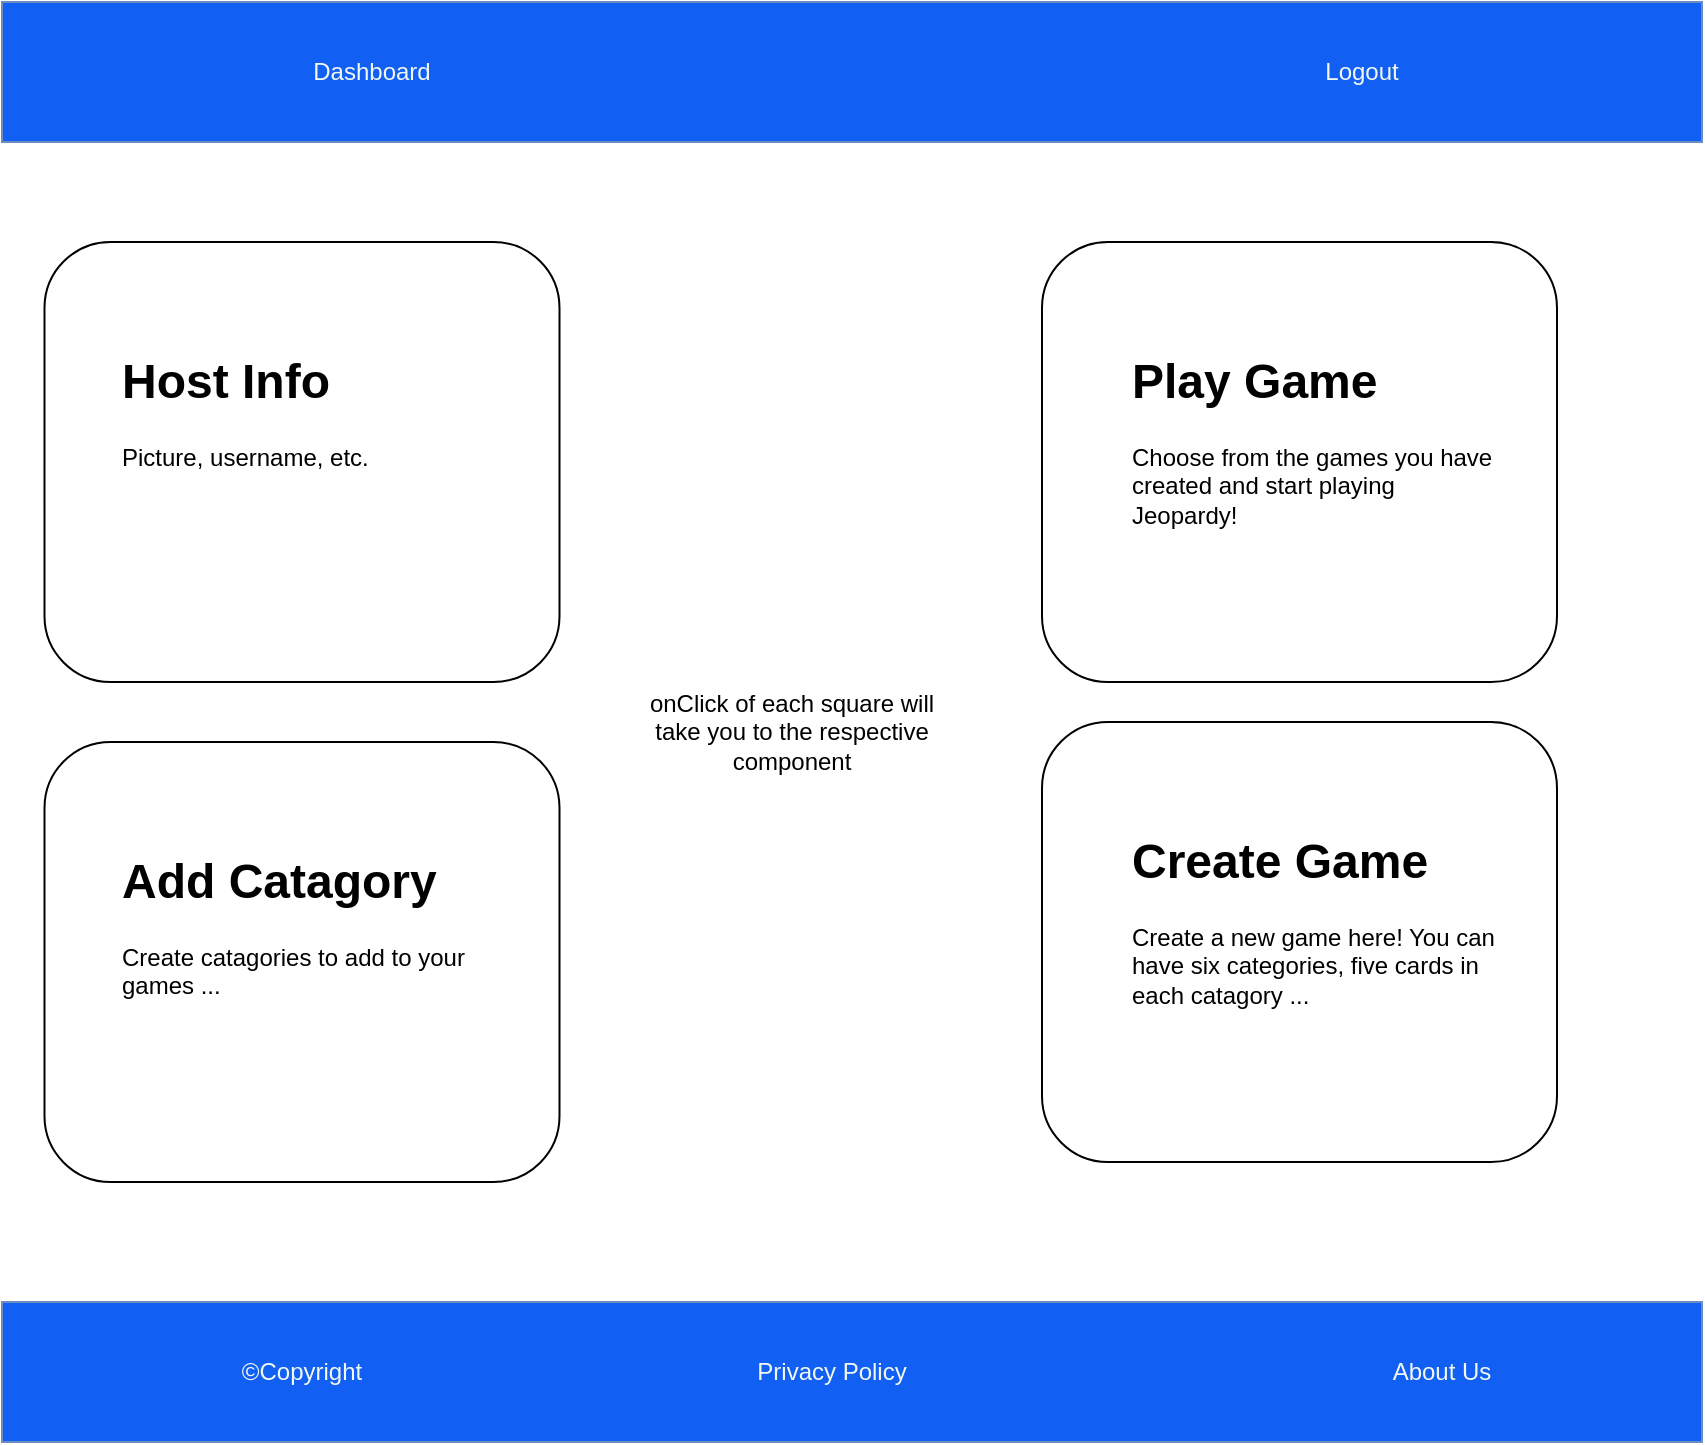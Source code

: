 <mxfile version="20.3.0" type="device"><diagram id="fvQrUP8hThEVy_PcrRIc" name="Page-1"><mxGraphModel dx="862" dy="545" grid="1" gridSize="10" guides="1" tooltips="1" connect="1" arrows="1" fold="1" page="1" pageScale="1" pageWidth="850" pageHeight="1100" math="0" shadow="0"><root><mxCell id="0"/><mxCell id="1" parent="0"/><mxCell id="vDe9gCnrkB2ip9gjzLAA-1" value="" style="rounded=0;whiteSpace=wrap;html=1;fillColor=#115FF3;strokeColor=#6c8ebf;" parent="1" vertex="1"><mxGeometry width="850" height="70" as="geometry"/></mxCell><mxCell id="vDe9gCnrkB2ip9gjzLAA-2" value="Dashboard" style="text;html=1;strokeColor=none;fillColor=none;align=center;verticalAlign=middle;whiteSpace=wrap;rounded=0;fontColor=#F1F8F0;" parent="1" vertex="1"><mxGeometry x="140" y="20" width="90" height="30" as="geometry"/></mxCell><mxCell id="vDe9gCnrkB2ip9gjzLAA-3" value="Logout" style="text;html=1;strokeColor=none;fillColor=none;align=center;verticalAlign=middle;whiteSpace=wrap;rounded=0;fontColor=#F1F8F0;" parent="1" vertex="1"><mxGeometry x="650" y="20" width="60" height="30" as="geometry"/></mxCell><mxCell id="vDe9gCnrkB2ip9gjzLAA-6" value="" style="rounded=1;whiteSpace=wrap;html=1;" parent="1" vertex="1"><mxGeometry x="520" y="360" width="257.5" height="220" as="geometry"/></mxCell><mxCell id="vDe9gCnrkB2ip9gjzLAA-7" value="" style="rounded=1;whiteSpace=wrap;html=1;" parent="1" vertex="1"><mxGeometry x="520" y="120" width="257.5" height="220" as="geometry"/></mxCell><mxCell id="vDe9gCnrkB2ip9gjzLAA-8" value="&lt;h1&gt;Create Game&lt;/h1&gt;&lt;p&gt;Create a new game here! You can have six categories, five cards in each catagory ...&lt;/p&gt;" style="text;html=1;strokeColor=none;fillColor=none;spacing=5;spacingTop=-20;whiteSpace=wrap;overflow=hidden;rounded=0;" parent="1" vertex="1"><mxGeometry x="560" y="410" width="190" height="120" as="geometry"/></mxCell><mxCell id="vDe9gCnrkB2ip9gjzLAA-9" value="&lt;h1&gt;Play Game&lt;/h1&gt;&lt;p&gt;Choose from the games you have created and start playing Jeopardy!&lt;/p&gt;" style="text;html=1;strokeColor=none;fillColor=none;spacing=5;spacingTop=-20;whiteSpace=wrap;overflow=hidden;rounded=0;" parent="1" vertex="1"><mxGeometry x="560" y="170" width="190" height="120" as="geometry"/></mxCell><mxCell id="vDe9gCnrkB2ip9gjzLAA-10" value="onClick of each square will take you to the respective component" style="text;html=1;strokeColor=none;fillColor=none;align=center;verticalAlign=middle;whiteSpace=wrap;rounded=0;" parent="1" vertex="1"><mxGeometry x="310" y="350" width="170" height="30" as="geometry"/></mxCell><mxCell id="vDe9gCnrkB2ip9gjzLAA-12" value="" style="rounded=0;whiteSpace=wrap;html=1;fillColor=#115FF3;strokeColor=#6c8ebf;fontColor=#F1F8F0;" parent="1" vertex="1"><mxGeometry y="650" width="850" height="70" as="geometry"/></mxCell><mxCell id="vDe9gCnrkB2ip9gjzLAA-13" value="About Us" style="text;html=1;strokeColor=none;fillColor=none;align=center;verticalAlign=middle;whiteSpace=wrap;rounded=0;fontColor=#F1F8F0;" parent="1" vertex="1"><mxGeometry x="690" y="670" width="60" height="30" as="geometry"/></mxCell><mxCell id="vDe9gCnrkB2ip9gjzLAA-14" value="Privacy Policy" style="text;html=1;strokeColor=none;fillColor=none;align=center;verticalAlign=middle;whiteSpace=wrap;rounded=0;fontColor=#F1F8F0;" parent="1" vertex="1"><mxGeometry x="375" y="670" width="80" height="30" as="geometry"/></mxCell><mxCell id="vDe9gCnrkB2ip9gjzLAA-15" value="©Copyright" style="text;html=1;strokeColor=none;fillColor=none;align=center;verticalAlign=middle;whiteSpace=wrap;rounded=0;fontColor=#F1F8F0;" parent="1" vertex="1"><mxGeometry x="110" y="670" width="80" height="30" as="geometry"/></mxCell><mxCell id="5akEgZ7o9M0BOeuGgAd8-2" value="" style="rounded=1;whiteSpace=wrap;html=1;" vertex="1" parent="1"><mxGeometry x="21.25" y="370" width="257.5" height="220" as="geometry"/></mxCell><mxCell id="5akEgZ7o9M0BOeuGgAd8-3" value="&lt;h1&gt;Add Catagory&lt;/h1&gt;&lt;p&gt;Create catagories to add to your games ...&lt;/p&gt;" style="text;html=1;strokeColor=none;fillColor=none;spacing=5;spacingTop=-20;whiteSpace=wrap;overflow=hidden;rounded=0;" vertex="1" parent="1"><mxGeometry x="55" y="420" width="190" height="120" as="geometry"/></mxCell><mxCell id="5akEgZ7o9M0BOeuGgAd8-4" value="" style="rounded=1;whiteSpace=wrap;html=1;" vertex="1" parent="1"><mxGeometry x="21.25" y="120" width="257.5" height="220" as="geometry"/></mxCell><mxCell id="5akEgZ7o9M0BOeuGgAd8-5" value="&lt;h1&gt;Host Info&lt;/h1&gt;&lt;p&gt;Picture, username, etc.&lt;/p&gt;" style="text;html=1;strokeColor=none;fillColor=none;spacing=5;spacingTop=-20;whiteSpace=wrap;overflow=hidden;rounded=0;" vertex="1" parent="1"><mxGeometry x="55" y="170" width="190" height="120" as="geometry"/></mxCell></root></mxGraphModel></diagram></mxfile>